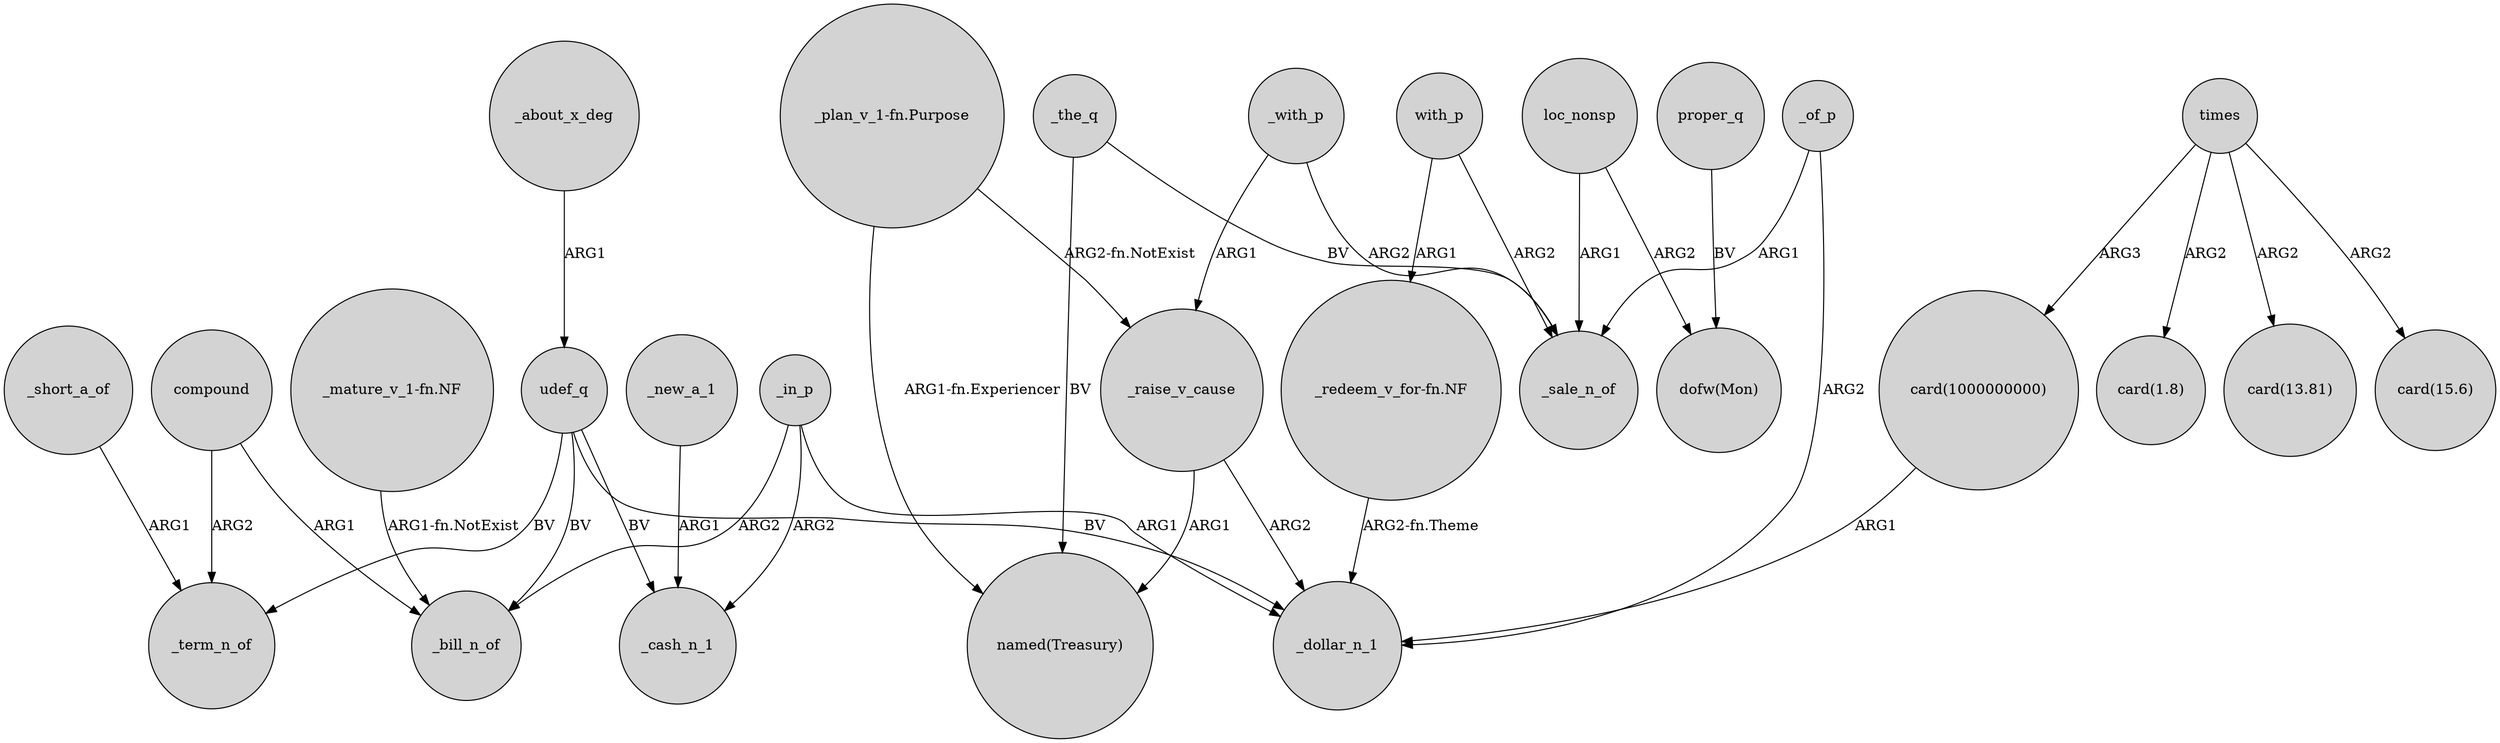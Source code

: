 digraph {
	node [shape=circle style=filled]
	loc_nonsp -> _sale_n_of [label=ARG1]
	compound -> _bill_n_of [label=ARG1]
	"_mature_v_1-fn.NF" -> _bill_n_of [label="ARG1-fn.NotExist"]
	compound -> _term_n_of [label=ARG2]
	times -> "card(13.81)" [label=ARG2]
	udef_q -> _cash_n_1 [label=BV]
	_new_a_1 -> _cash_n_1 [label=ARG1]
	times -> "card(15.6)" [label=ARG2]
	_short_a_of -> _term_n_of [label=ARG1]
	udef_q -> _bill_n_of [label=BV]
	_about_x_deg -> udef_q [label=ARG1]
	"_plan_v_1-fn.Purpose" -> _raise_v_cause [label="ARG2-fn.NotExist"]
	_raise_v_cause -> "named(Treasury)" [label=ARG1]
	times -> "card(1000000000)" [label=ARG3]
	_of_p -> _sale_n_of [label=ARG1]
	_in_p -> _bill_n_of [label=ARG2]
	_raise_v_cause -> _dollar_n_1 [label=ARG2]
	_the_q -> _sale_n_of [label=BV]
	with_p -> "_redeem_v_for-fn.NF" [label=ARG1]
	with_p -> _sale_n_of [label=ARG2]
	proper_q -> "dofw(Mon)" [label=BV]
	times -> "card(1.8)" [label=ARG2]
	udef_q -> _term_n_of [label=BV]
	_in_p -> _cash_n_1 [label=ARG2]
	_the_q -> "named(Treasury)" [label=BV]
	loc_nonsp -> "dofw(Mon)" [label=ARG2]
	_with_p -> _raise_v_cause [label=ARG1]
	_in_p -> _dollar_n_1 [label=ARG1]
	"_plan_v_1-fn.Purpose" -> "named(Treasury)" [label="ARG1-fn.Experiencer"]
	_of_p -> _dollar_n_1 [label=ARG2]
	"card(1000000000)" -> _dollar_n_1 [label=ARG1]
	_with_p -> _sale_n_of [label=ARG2]
	"_redeem_v_for-fn.NF" -> _dollar_n_1 [label="ARG2-fn.Theme"]
	udef_q -> _dollar_n_1 [label=BV]
}
